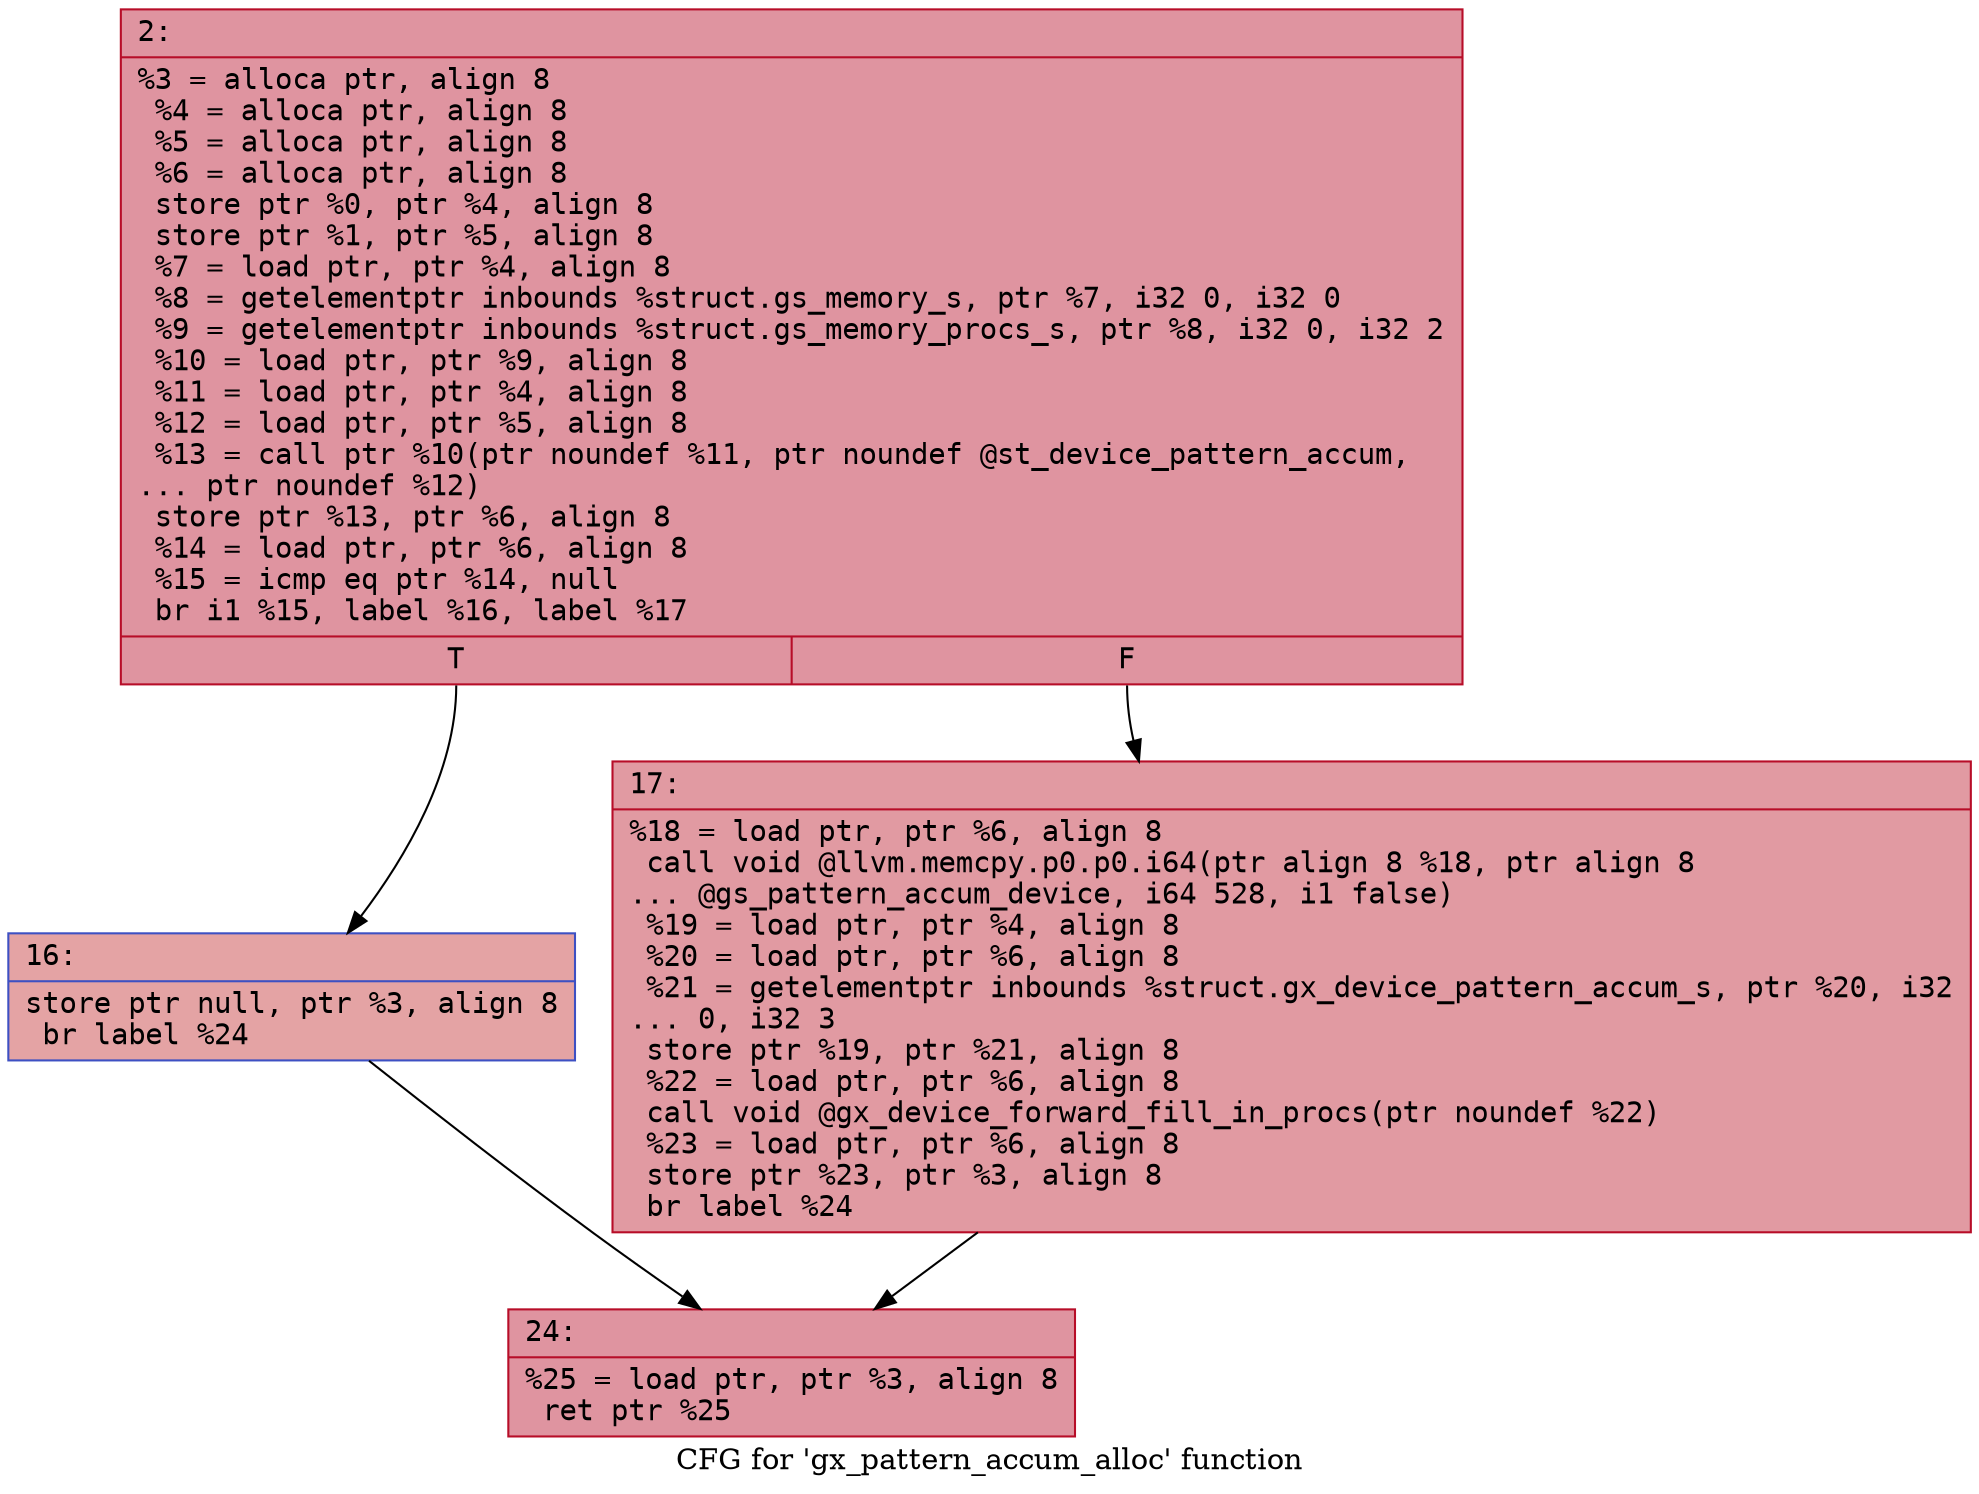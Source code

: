 digraph "CFG for 'gx_pattern_accum_alloc' function" {
	label="CFG for 'gx_pattern_accum_alloc' function";

	Node0x600002d26300 [shape=record,color="#b70d28ff", style=filled, fillcolor="#b70d2870" fontname="Courier",label="{2:\l|  %3 = alloca ptr, align 8\l  %4 = alloca ptr, align 8\l  %5 = alloca ptr, align 8\l  %6 = alloca ptr, align 8\l  store ptr %0, ptr %4, align 8\l  store ptr %1, ptr %5, align 8\l  %7 = load ptr, ptr %4, align 8\l  %8 = getelementptr inbounds %struct.gs_memory_s, ptr %7, i32 0, i32 0\l  %9 = getelementptr inbounds %struct.gs_memory_procs_s, ptr %8, i32 0, i32 2\l  %10 = load ptr, ptr %9, align 8\l  %11 = load ptr, ptr %4, align 8\l  %12 = load ptr, ptr %5, align 8\l  %13 = call ptr %10(ptr noundef %11, ptr noundef @st_device_pattern_accum,\l... ptr noundef %12)\l  store ptr %13, ptr %6, align 8\l  %14 = load ptr, ptr %6, align 8\l  %15 = icmp eq ptr %14, null\l  br i1 %15, label %16, label %17\l|{<s0>T|<s1>F}}"];
	Node0x600002d26300:s0 -> Node0x600002d26350[tooltip="2 -> 16\nProbability 37.50%" ];
	Node0x600002d26300:s1 -> Node0x600002d263a0[tooltip="2 -> 17\nProbability 62.50%" ];
	Node0x600002d26350 [shape=record,color="#3d50c3ff", style=filled, fillcolor="#c32e3170" fontname="Courier",label="{16:\l|  store ptr null, ptr %3, align 8\l  br label %24\l}"];
	Node0x600002d26350 -> Node0x600002d263f0[tooltip="16 -> 24\nProbability 100.00%" ];
	Node0x600002d263a0 [shape=record,color="#b70d28ff", style=filled, fillcolor="#bb1b2c70" fontname="Courier",label="{17:\l|  %18 = load ptr, ptr %6, align 8\l  call void @llvm.memcpy.p0.p0.i64(ptr align 8 %18, ptr align 8\l... @gs_pattern_accum_device, i64 528, i1 false)\l  %19 = load ptr, ptr %4, align 8\l  %20 = load ptr, ptr %6, align 8\l  %21 = getelementptr inbounds %struct.gx_device_pattern_accum_s, ptr %20, i32\l... 0, i32 3\l  store ptr %19, ptr %21, align 8\l  %22 = load ptr, ptr %6, align 8\l  call void @gx_device_forward_fill_in_procs(ptr noundef %22)\l  %23 = load ptr, ptr %6, align 8\l  store ptr %23, ptr %3, align 8\l  br label %24\l}"];
	Node0x600002d263a0 -> Node0x600002d263f0[tooltip="17 -> 24\nProbability 100.00%" ];
	Node0x600002d263f0 [shape=record,color="#b70d28ff", style=filled, fillcolor="#b70d2870" fontname="Courier",label="{24:\l|  %25 = load ptr, ptr %3, align 8\l  ret ptr %25\l}"];
}
